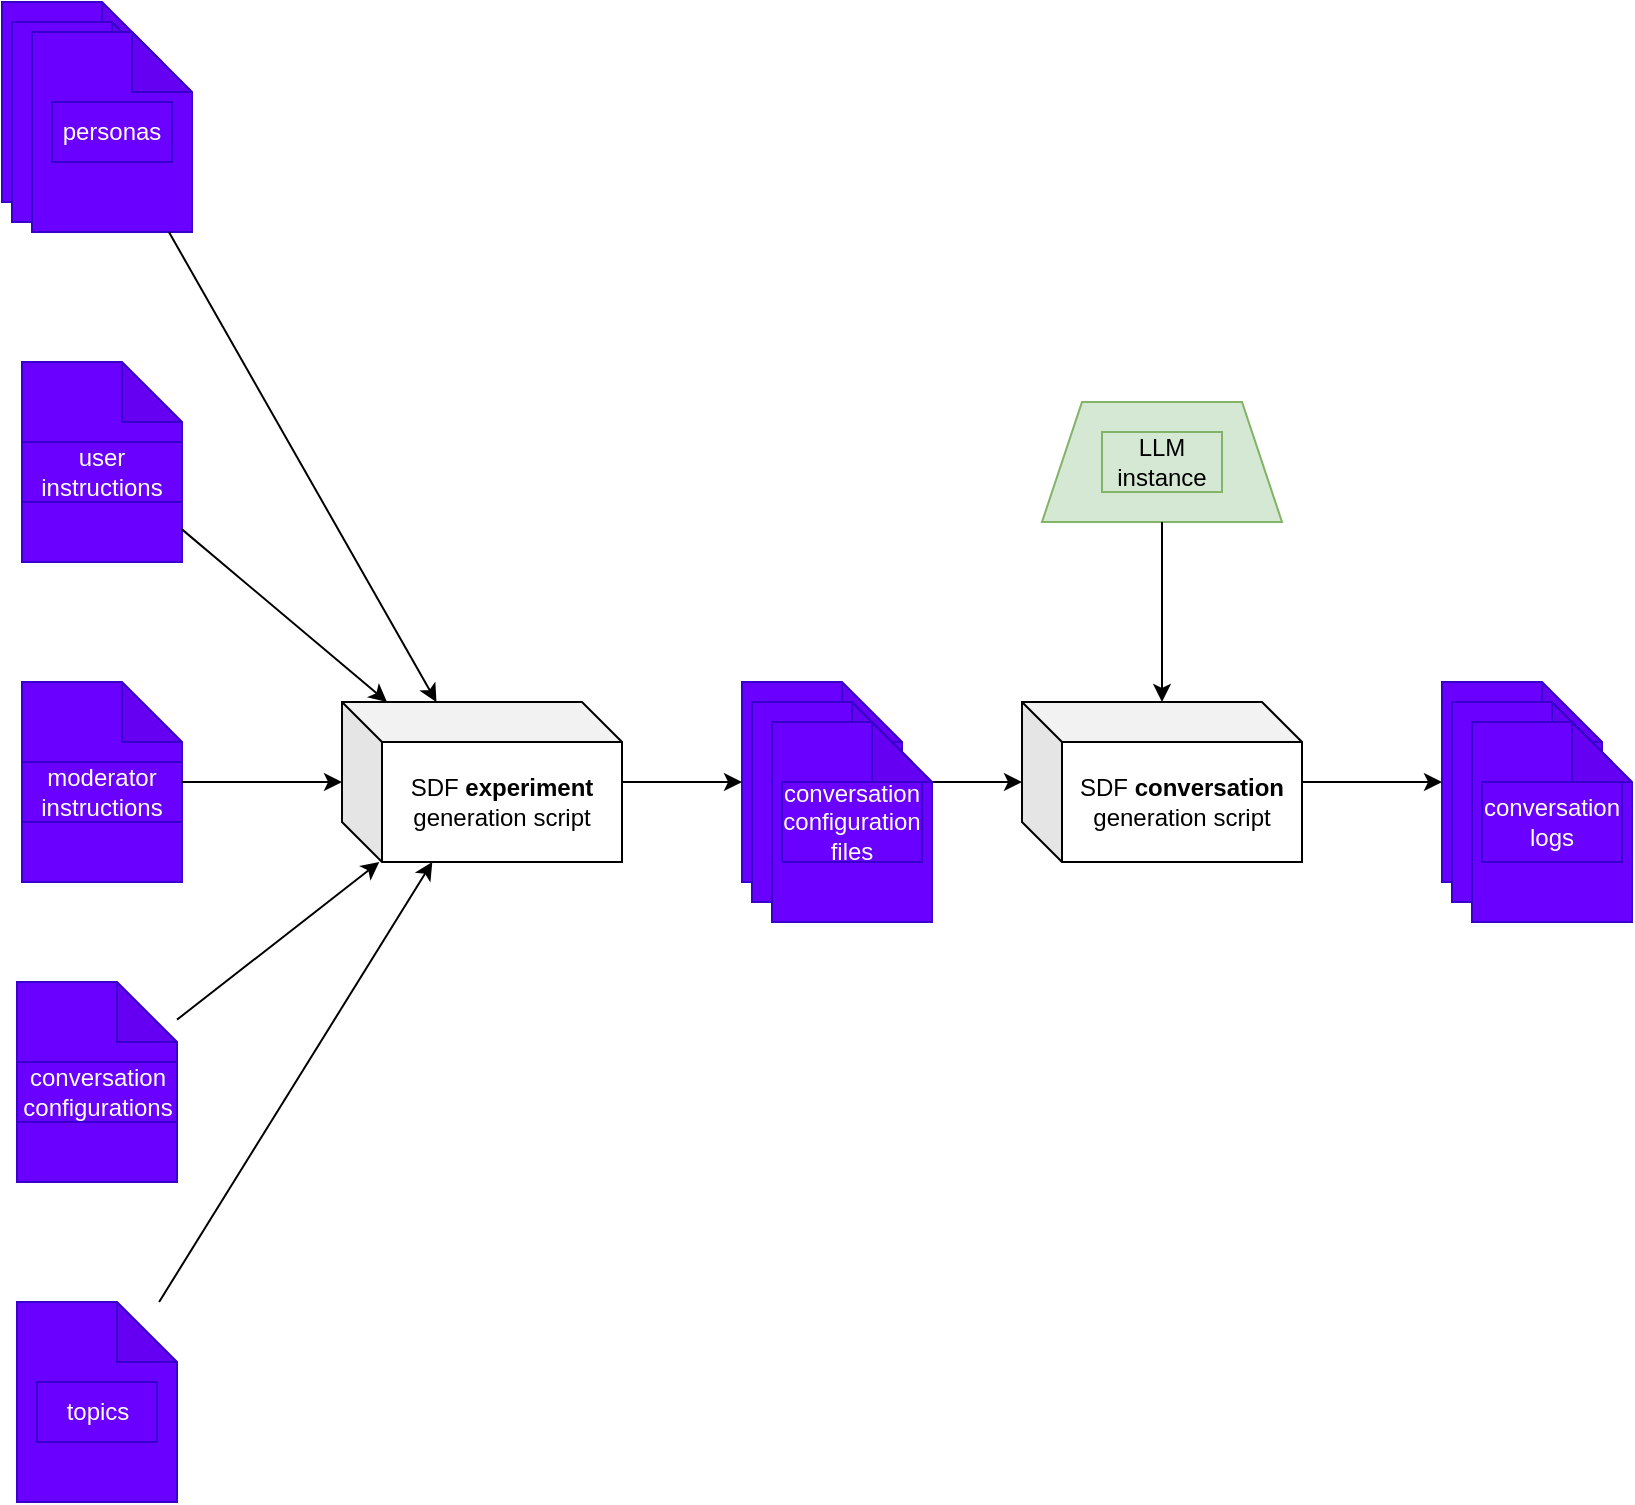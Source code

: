 <mxfile version="24.7.17">
  <diagram name="Page-1" id="ZIFI0QNOrdWQD879eiv_">
    <mxGraphModel dx="1434" dy="821" grid="1" gridSize="10" guides="1" tooltips="1" connect="1" arrows="1" fold="1" page="1" pageScale="1" pageWidth="850" pageHeight="1100" math="0" shadow="0">
      <root>
        <mxCell id="0" />
        <mxCell id="1" parent="0" />
        <mxCell id="3ZF8GUjdgBichUvoRQWA-45" value="" style="endArrow=classic;html=1;rounded=0;" edge="1" parent="1" source="3ZF8GUjdgBichUvoRQWA-19" target="3ZF8GUjdgBichUvoRQWA-17">
          <mxGeometry width="50" height="50" relative="1" as="geometry">
            <mxPoint x="153" y="475" as="sourcePoint" />
            <mxPoint x="287" y="710" as="targetPoint" />
          </mxGeometry>
        </mxCell>
        <mxCell id="3ZF8GUjdgBichUvoRQWA-24" value="" style="group" vertex="1" connectable="0" parent="1">
          <mxGeometry x="10" y="300" width="95" height="115" as="geometry" />
        </mxCell>
        <mxCell id="3ZF8GUjdgBichUvoRQWA-1" value="" style="shape=note;whiteSpace=wrap;html=1;backgroundOutline=1;darkOpacity=0.05;fillColor=#6a00ff;fontColor=#ffffff;strokeColor=#3700CC;" vertex="1" parent="3ZF8GUjdgBichUvoRQWA-24">
          <mxGeometry width="80" height="100" as="geometry" />
        </mxCell>
        <mxCell id="3ZF8GUjdgBichUvoRQWA-2" value="" style="shape=note;whiteSpace=wrap;html=1;backgroundOutline=1;darkOpacity=0.05;fillColor=#6a00ff;fontColor=#ffffff;strokeColor=#3700CC;" vertex="1" parent="3ZF8GUjdgBichUvoRQWA-24">
          <mxGeometry x="5" y="10" width="80" height="100" as="geometry" />
        </mxCell>
        <mxCell id="3ZF8GUjdgBichUvoRQWA-11" value="" style="shape=note;whiteSpace=wrap;html=1;backgroundOutline=1;darkOpacity=0.05;fillColor=#6a00ff;fontColor=#ffffff;strokeColor=#3700CC;" vertex="1" parent="3ZF8GUjdgBichUvoRQWA-24">
          <mxGeometry x="15" y="15" width="80" height="100" as="geometry" />
        </mxCell>
        <mxCell id="3ZF8GUjdgBichUvoRQWA-12" value="personas" style="text;html=1;align=center;verticalAlign=middle;whiteSpace=wrap;rounded=0;fillColor=#6a00ff;fontColor=#ffffff;strokeColor=#3700CC;" vertex="1" parent="3ZF8GUjdgBichUvoRQWA-24">
          <mxGeometry x="25" y="50" width="60" height="30" as="geometry" />
        </mxCell>
        <mxCell id="3ZF8GUjdgBichUvoRQWA-25" value="" style="group" vertex="1" connectable="0" parent="1">
          <mxGeometry x="20" y="480" width="80" height="100" as="geometry" />
        </mxCell>
        <mxCell id="3ZF8GUjdgBichUvoRQWA-3" value="" style="shape=note;whiteSpace=wrap;html=1;backgroundOutline=1;darkOpacity=0.05;fillColor=#6a00ff;fontColor=#ffffff;strokeColor=#3700CC;" vertex="1" parent="3ZF8GUjdgBichUvoRQWA-25">
          <mxGeometry width="80" height="100" as="geometry" />
        </mxCell>
        <mxCell id="3ZF8GUjdgBichUvoRQWA-4" value="user&lt;div&gt;instructions&lt;/div&gt;" style="text;html=1;align=center;verticalAlign=middle;whiteSpace=wrap;rounded=0;fillColor=#6a00ff;fontColor=#ffffff;strokeColor=#3700CC;" vertex="1" parent="3ZF8GUjdgBichUvoRQWA-25">
          <mxGeometry y="40" width="80" height="30" as="geometry" />
        </mxCell>
        <mxCell id="3ZF8GUjdgBichUvoRQWA-26" value="" style="group" vertex="1" connectable="0" parent="1">
          <mxGeometry x="20" y="640" width="80" height="100" as="geometry" />
        </mxCell>
        <mxCell id="3ZF8GUjdgBichUvoRQWA-5" value="" style="shape=note;whiteSpace=wrap;html=1;backgroundOutline=1;darkOpacity=0.05;fillColor=#6a00ff;fontColor=#ffffff;strokeColor=#3700CC;" vertex="1" parent="3ZF8GUjdgBichUvoRQWA-26">
          <mxGeometry width="80" height="100" as="geometry" />
        </mxCell>
        <mxCell id="3ZF8GUjdgBichUvoRQWA-6" value="moderator&lt;div&gt;instructions&lt;/div&gt;" style="text;html=1;align=center;verticalAlign=middle;whiteSpace=wrap;rounded=0;fillColor=#6a00ff;fontColor=#ffffff;strokeColor=#3700CC;" vertex="1" parent="3ZF8GUjdgBichUvoRQWA-26">
          <mxGeometry y="40" width="80" height="30" as="geometry" />
        </mxCell>
        <mxCell id="3ZF8GUjdgBichUvoRQWA-27" value="" style="group" vertex="1" connectable="0" parent="1">
          <mxGeometry x="17.5" y="790" width="80" height="100" as="geometry" />
        </mxCell>
        <mxCell id="3ZF8GUjdgBichUvoRQWA-7" value="" style="shape=note;whiteSpace=wrap;html=1;backgroundOutline=1;darkOpacity=0.05;fillColor=#6a00ff;fontColor=#ffffff;strokeColor=#3700CC;" vertex="1" parent="3ZF8GUjdgBichUvoRQWA-27">
          <mxGeometry width="80" height="100" as="geometry" />
        </mxCell>
        <mxCell id="3ZF8GUjdgBichUvoRQWA-8" value="conversation&lt;div&gt;configurations&lt;/div&gt;" style="text;html=1;align=center;verticalAlign=middle;whiteSpace=wrap;rounded=0;fillColor=#6a00ff;fontColor=#ffffff;strokeColor=#3700CC;" vertex="1" parent="3ZF8GUjdgBichUvoRQWA-27">
          <mxGeometry y="40" width="80" height="30" as="geometry" />
        </mxCell>
        <mxCell id="3ZF8GUjdgBichUvoRQWA-28" value="" style="group" vertex="1" connectable="0" parent="1">
          <mxGeometry x="17.5" y="950" width="80" height="100" as="geometry" />
        </mxCell>
        <mxCell id="3ZF8GUjdgBichUvoRQWA-9" value="" style="shape=note;whiteSpace=wrap;html=1;backgroundOutline=1;darkOpacity=0.05;fillColor=#6a00ff;fontColor=#ffffff;strokeColor=#3700CC;" vertex="1" parent="3ZF8GUjdgBichUvoRQWA-28">
          <mxGeometry width="80" height="100" as="geometry" />
        </mxCell>
        <mxCell id="3ZF8GUjdgBichUvoRQWA-10" value="topics" style="text;html=1;align=center;verticalAlign=middle;whiteSpace=wrap;rounded=0;fillColor=#6a00ff;fontColor=#ffffff;strokeColor=#3700CC;" vertex="1" parent="3ZF8GUjdgBichUvoRQWA-28">
          <mxGeometry x="10" y="40" width="60" height="30" as="geometry" />
        </mxCell>
        <mxCell id="3ZF8GUjdgBichUvoRQWA-29" value="" style="group" vertex="1" connectable="0" parent="1">
          <mxGeometry x="180" y="650" width="140" height="80" as="geometry" />
        </mxCell>
        <mxCell id="3ZF8GUjdgBichUvoRQWA-15" value="" style="shape=cube;whiteSpace=wrap;html=1;boundedLbl=1;backgroundOutline=1;darkOpacity=0.05;darkOpacity2=0.1;" vertex="1" parent="3ZF8GUjdgBichUvoRQWA-29">
          <mxGeometry width="140" height="80" as="geometry" />
        </mxCell>
        <mxCell id="3ZF8GUjdgBichUvoRQWA-16" value="SDF &lt;b&gt;experiment&lt;/b&gt; generation script" style="text;html=1;align=center;verticalAlign=middle;whiteSpace=wrap;rounded=0;" vertex="1" parent="3ZF8GUjdgBichUvoRQWA-29">
          <mxGeometry x="20" y="20" width="120" height="60" as="geometry" />
        </mxCell>
        <mxCell id="3ZF8GUjdgBichUvoRQWA-30" value="" style="group" vertex="1" connectable="0" parent="1">
          <mxGeometry x="520" y="650" width="140" height="80" as="geometry" />
        </mxCell>
        <mxCell id="3ZF8GUjdgBichUvoRQWA-17" value="" style="shape=cube;whiteSpace=wrap;html=1;boundedLbl=1;backgroundOutline=1;darkOpacity=0.05;darkOpacity2=0.1;" vertex="1" parent="3ZF8GUjdgBichUvoRQWA-30">
          <mxGeometry width="140" height="80" as="geometry" />
        </mxCell>
        <mxCell id="3ZF8GUjdgBichUvoRQWA-18" value="SDF &lt;b&gt;conversation&lt;/b&gt; generation script" style="text;html=1;align=center;verticalAlign=middle;whiteSpace=wrap;rounded=0;" vertex="1" parent="3ZF8GUjdgBichUvoRQWA-30">
          <mxGeometry x="20" y="20" width="120" height="60" as="geometry" />
        </mxCell>
        <mxCell id="3ZF8GUjdgBichUvoRQWA-35" value="" style="group" vertex="1" connectable="0" parent="1">
          <mxGeometry x="730" y="640" width="95" height="120" as="geometry" />
        </mxCell>
        <mxCell id="3ZF8GUjdgBichUvoRQWA-31" value="" style="shape=note;whiteSpace=wrap;html=1;backgroundOutline=1;darkOpacity=0.05;fillColor=#6a00ff;fontColor=#ffffff;strokeColor=#3700CC;" vertex="1" parent="3ZF8GUjdgBichUvoRQWA-35">
          <mxGeometry width="80" height="100" as="geometry" />
        </mxCell>
        <mxCell id="3ZF8GUjdgBichUvoRQWA-32" value="" style="shape=note;whiteSpace=wrap;html=1;backgroundOutline=1;darkOpacity=0.05;fillColor=#6a00ff;fontColor=#ffffff;strokeColor=#3700CC;" vertex="1" parent="3ZF8GUjdgBichUvoRQWA-35">
          <mxGeometry x="5" y="10" width="80" height="100" as="geometry" />
        </mxCell>
        <mxCell id="3ZF8GUjdgBichUvoRQWA-33" value="" style="shape=note;whiteSpace=wrap;html=1;backgroundOutline=1;darkOpacity=0.05;fillColor=#6a00ff;fontColor=#ffffff;strokeColor=#3700CC;" vertex="1" parent="3ZF8GUjdgBichUvoRQWA-35">
          <mxGeometry x="15" y="20" width="80" height="100" as="geometry" />
        </mxCell>
        <mxCell id="3ZF8GUjdgBichUvoRQWA-34" value="conversation&lt;div&gt;logs&lt;/div&gt;" style="text;html=1;align=center;verticalAlign=middle;whiteSpace=wrap;rounded=0;fillColor=#6a00ff;fontColor=#ffffff;strokeColor=#3700CC;" vertex="1" parent="3ZF8GUjdgBichUvoRQWA-35">
          <mxGeometry x="20" y="50" width="70" height="40" as="geometry" />
        </mxCell>
        <mxCell id="3ZF8GUjdgBichUvoRQWA-36" value="" style="group" vertex="1" connectable="0" parent="1">
          <mxGeometry x="380" y="640" width="95" height="120" as="geometry" />
        </mxCell>
        <mxCell id="3ZF8GUjdgBichUvoRQWA-19" value="" style="shape=note;whiteSpace=wrap;html=1;backgroundOutline=1;darkOpacity=0.05;fillColor=#6a00ff;fontColor=#ffffff;strokeColor=#3700CC;" vertex="1" parent="3ZF8GUjdgBichUvoRQWA-36">
          <mxGeometry width="80" height="100" as="geometry" />
        </mxCell>
        <mxCell id="3ZF8GUjdgBichUvoRQWA-20" value="" style="shape=note;whiteSpace=wrap;html=1;backgroundOutline=1;darkOpacity=0.05;fillColor=#6a00ff;fontColor=#ffffff;strokeColor=#3700CC;" vertex="1" parent="3ZF8GUjdgBichUvoRQWA-36">
          <mxGeometry x="5" y="10" width="80" height="100" as="geometry" />
        </mxCell>
        <mxCell id="3ZF8GUjdgBichUvoRQWA-21" value="" style="shape=note;whiteSpace=wrap;html=1;backgroundOutline=1;darkOpacity=0.05;fillColor=#6a00ff;fontColor=#ffffff;strokeColor=#3700CC;" vertex="1" parent="3ZF8GUjdgBichUvoRQWA-36">
          <mxGeometry x="15" y="20" width="80" height="100" as="geometry" />
        </mxCell>
        <mxCell id="3ZF8GUjdgBichUvoRQWA-22" value="conversation&lt;div&gt;configuration&lt;/div&gt;&lt;div&gt;files&lt;/div&gt;" style="text;html=1;align=center;verticalAlign=middle;whiteSpace=wrap;rounded=0;fillColor=#6a00ff;fontColor=#ffffff;strokeColor=#3700CC;" vertex="1" parent="3ZF8GUjdgBichUvoRQWA-36">
          <mxGeometry x="20" y="50" width="70" height="40" as="geometry" />
        </mxCell>
        <mxCell id="3ZF8GUjdgBichUvoRQWA-37" value="" style="shape=trapezoid;perimeter=trapezoidPerimeter;whiteSpace=wrap;html=1;fixedSize=1;fillColor=#d5e8d4;strokeColor=#82b366;" vertex="1" parent="1">
          <mxGeometry x="530" y="500" width="120" height="60" as="geometry" />
        </mxCell>
        <mxCell id="3ZF8GUjdgBichUvoRQWA-38" value="LLM instance" style="text;html=1;align=center;verticalAlign=middle;whiteSpace=wrap;rounded=0;fillColor=#d5e8d4;strokeColor=#82b366;" vertex="1" parent="1">
          <mxGeometry x="560" y="515" width="60" height="30" as="geometry" />
        </mxCell>
        <mxCell id="3ZF8GUjdgBichUvoRQWA-39" value="" style="endArrow=classic;html=1;rounded=0;" edge="1" parent="1" source="3ZF8GUjdgBichUvoRQWA-11" target="3ZF8GUjdgBichUvoRQWA-15">
          <mxGeometry width="50" height="50" relative="1" as="geometry">
            <mxPoint x="310" y="790" as="sourcePoint" />
            <mxPoint x="360" y="740" as="targetPoint" />
          </mxGeometry>
        </mxCell>
        <mxCell id="3ZF8GUjdgBichUvoRQWA-40" value="" style="endArrow=classic;html=1;rounded=0;" edge="1" parent="1" source="3ZF8GUjdgBichUvoRQWA-3" target="3ZF8GUjdgBichUvoRQWA-15">
          <mxGeometry width="50" height="50" relative="1" as="geometry">
            <mxPoint x="103" y="425" as="sourcePoint" />
            <mxPoint x="237" y="660" as="targetPoint" />
          </mxGeometry>
        </mxCell>
        <mxCell id="3ZF8GUjdgBichUvoRQWA-41" value="" style="endArrow=classic;html=1;rounded=0;" edge="1" parent="1" source="3ZF8GUjdgBichUvoRQWA-5" target="3ZF8GUjdgBichUvoRQWA-15">
          <mxGeometry width="50" height="50" relative="1" as="geometry">
            <mxPoint x="113" y="435" as="sourcePoint" />
            <mxPoint x="247" y="670" as="targetPoint" />
          </mxGeometry>
        </mxCell>
        <mxCell id="3ZF8GUjdgBichUvoRQWA-42" value="" style="endArrow=classic;html=1;rounded=0;" edge="1" parent="1" source="3ZF8GUjdgBichUvoRQWA-7" target="3ZF8GUjdgBichUvoRQWA-15">
          <mxGeometry width="50" height="50" relative="1" as="geometry">
            <mxPoint x="123" y="445" as="sourcePoint" />
            <mxPoint x="310" y="840" as="targetPoint" />
          </mxGeometry>
        </mxCell>
        <mxCell id="3ZF8GUjdgBichUvoRQWA-43" value="" style="endArrow=classic;html=1;rounded=0;" edge="1" parent="1" source="3ZF8GUjdgBichUvoRQWA-9" target="3ZF8GUjdgBichUvoRQWA-15">
          <mxGeometry width="50" height="50" relative="1" as="geometry">
            <mxPoint x="133" y="455" as="sourcePoint" />
            <mxPoint x="267" y="690" as="targetPoint" />
          </mxGeometry>
        </mxCell>
        <mxCell id="3ZF8GUjdgBichUvoRQWA-44" value="" style="endArrow=classic;html=1;rounded=0;" edge="1" parent="1" source="3ZF8GUjdgBichUvoRQWA-15" target="3ZF8GUjdgBichUvoRQWA-19">
          <mxGeometry width="50" height="50" relative="1" as="geometry">
            <mxPoint x="143" y="465" as="sourcePoint" />
            <mxPoint x="400" y="590" as="targetPoint" />
          </mxGeometry>
        </mxCell>
        <mxCell id="3ZF8GUjdgBichUvoRQWA-46" value="" style="endArrow=classic;html=1;rounded=0;" edge="1" parent="1" source="3ZF8GUjdgBichUvoRQWA-37" target="3ZF8GUjdgBichUvoRQWA-17">
          <mxGeometry width="50" height="50" relative="1" as="geometry">
            <mxPoint x="163" y="485" as="sourcePoint" />
            <mxPoint x="297" y="720" as="targetPoint" />
          </mxGeometry>
        </mxCell>
        <mxCell id="3ZF8GUjdgBichUvoRQWA-47" value="" style="endArrow=classic;html=1;rounded=0;" edge="1" parent="1" source="3ZF8GUjdgBichUvoRQWA-17" target="3ZF8GUjdgBichUvoRQWA-31">
          <mxGeometry width="50" height="50" relative="1" as="geometry">
            <mxPoint x="173" y="495" as="sourcePoint" />
            <mxPoint x="307" y="730" as="targetPoint" />
          </mxGeometry>
        </mxCell>
      </root>
    </mxGraphModel>
  </diagram>
</mxfile>
